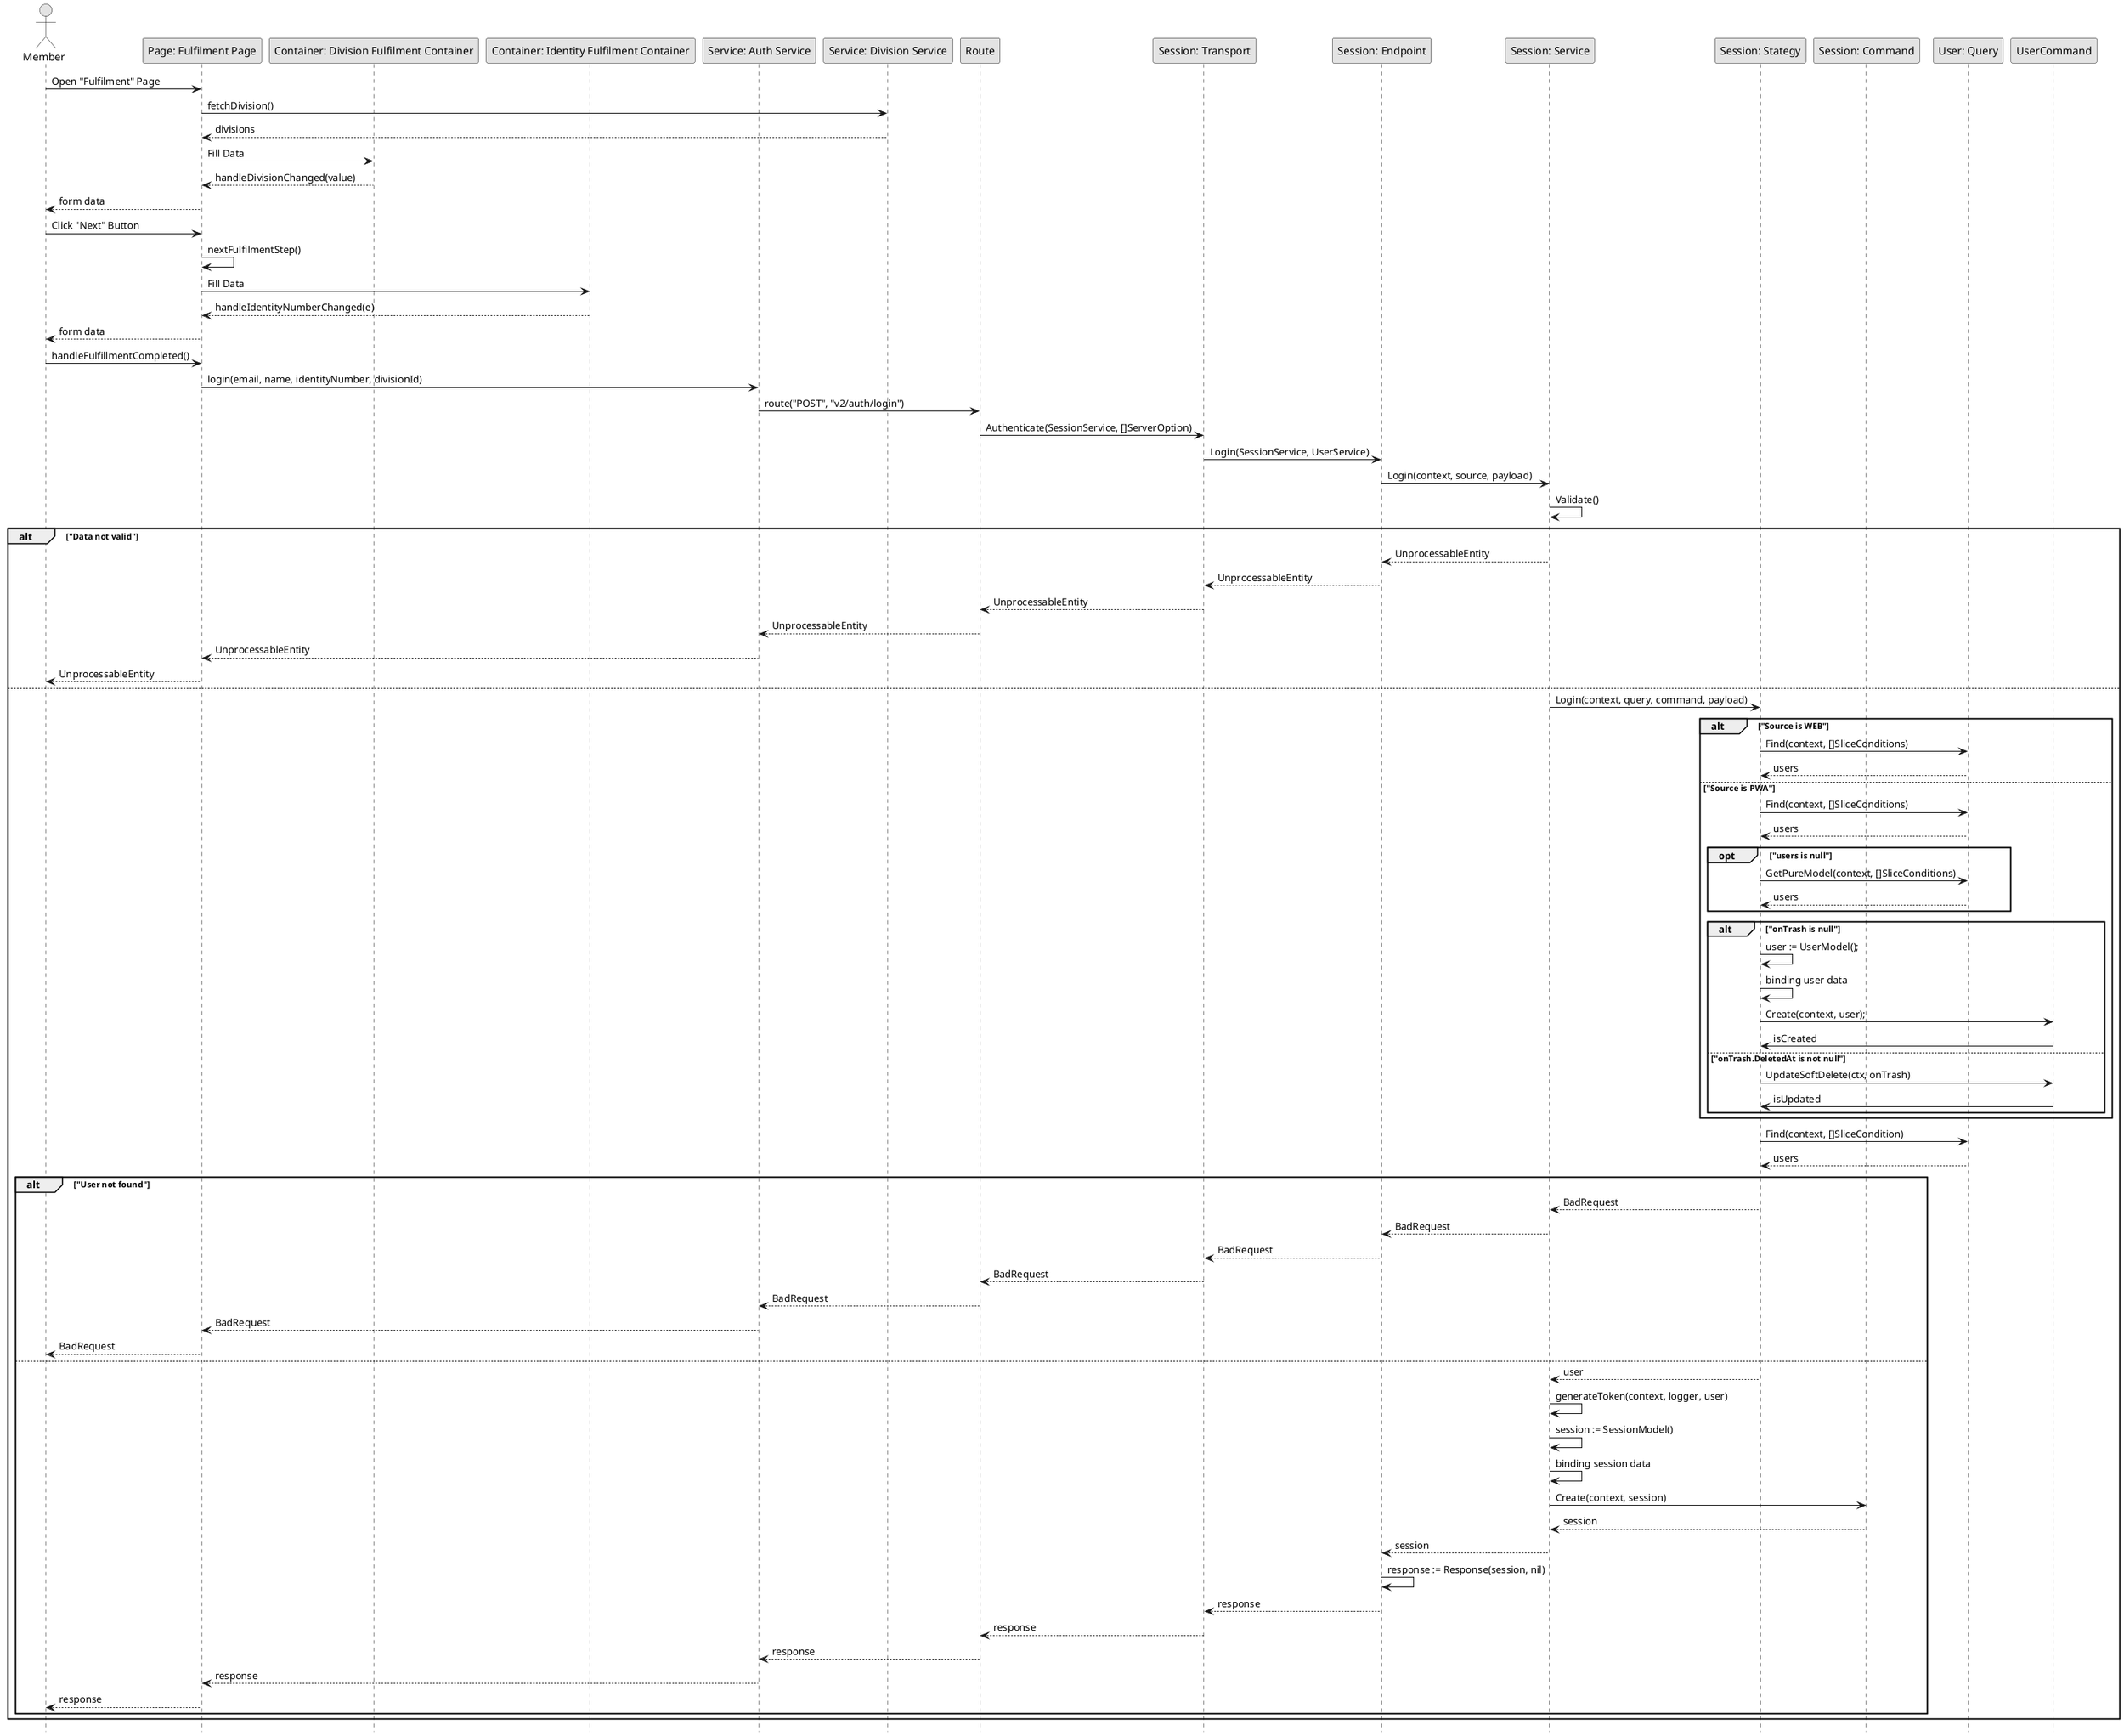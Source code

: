 @startuml Register

skinparam Monochrome true
skinparam Shadowing false
hide footbox

actor Member
participant "Page: Fulfilment Page" as FulfilmentPage
participant "Container: Division Fulfilment Container" as DivisionFulfilmentFormContainer
participant "Container: Identity Fulfilment Container" as IdentityFulfilmentFormContainer
participant "Service: Auth Service" as FEAuthService
participant "Service: Division Service" as FEDivisionService
participant "Route" as Route
participant "Session: Transport" as SessionTransport
participant "Session: Endpoint" as SessionEndpoint
participant "Session: Service" as SessionService
participant "Session: Stategy" as SessionStrategy
participant "Session: Command" as SessionCommand
participant "User: Query" as UserQuery

Member->FulfilmentPage: Open "Fulfilment" Page
FulfilmentPage->FEDivisionService: fetchDivision()
FEDivisionService-->FulfilmentPage: divisions
FulfilmentPage->DivisionFulfilmentFormContainer: Fill Data
DivisionFulfilmentFormContainer-->FulfilmentPage: handleDivisionChanged(value)
FulfilmentPage-->Member: form data
Member->FulfilmentPage: Click "Next" Button
FulfilmentPage->FulfilmentPage: nextFulfilmentStep()
FulfilmentPage->IdentityFulfilmentFormContainer: Fill Data
IdentityFulfilmentFormContainer-->FulfilmentPage: handleIdentityNumberChanged(e)
FulfilmentPage-->Member: form data
Member->FulfilmentPage: handleFulfillmentCompleted()
FulfilmentPage->FEAuthService: login(email, name, identityNumber, divisionId)
FEAuthService->Route: route("POST", "v2/auth/login")

Route->SessionTransport: Authenticate(SessionService, []ServerOption)
SessionTransport->SessionEndpoint: Login(SessionService, UserService)
SessionEndpoint->SessionService: Login(context, source, payload)
SessionService->SessionService: Validate()

alt "Data not valid"
    SessionService-->SessionEndpoint: UnprocessableEntity
    SessionEndpoint-->SessionTransport: UnprocessableEntity
    SessionTransport-->Route: UnprocessableEntity
    Route-->FEAuthService: UnprocessableEntity
    FEAuthService-->FulfilmentPage: UnprocessableEntity
    FulfilmentPage-->Member: UnprocessableEntity
else
    SessionService->SessionStrategy: Login(context, query, command, payload)

    alt "Source is WEB"
        SessionStrategy->UserQuery: Find(context, []SliceConditions)
        UserQuery-->SessionStrategy: users
    else "Source is PWA"
        SessionStrategy->UserQuery: Find(context, []SliceConditions)
        UserQuery-->SessionStrategy: users

        opt "users is null"
            SessionStrategy->UserQuery: GetPureModel(context, []SliceConditions)
            UserQuery-->SessionStrategy: users
        end

        alt "onTrash is null"
            SessionStrategy->SessionStrategy: user := UserModel();
            SessionStrategy->SessionStrategy: binding user data
            SessionStrategy->UserCommand: Create(context, user);
            UserCommand->SessionStrategy: isCreated
        else "onTrash.DeletedAt is not null"
            SessionStrategy->UserCommand: UpdateSoftDelete(ctx, onTrash)
            UserCommand->SessionStrategy: isUpdated
        end
    end

    SessionStrategy->UserQuery: Find(context, []SliceCondition)
    UserQuery-->SessionStrategy: users

    alt "User not found"
        SessionStrategy-->SessionService: BadRequest
        SessionService-->SessionEndpoint: BadRequest
        SessionEndpoint-->SessionTransport: BadRequest
        SessionTransport-->Route: BadRequest
        Route-->FEAuthService: BadRequest
        FEAuthService-->FulfilmentPage: BadRequest
        FulfilmentPage-->Member: BadRequest
    else
        SessionStrategy-->SessionService: user
        SessionService->SessionService: generateToken(context, logger, user)
        SessionService->SessionService: session := SessionModel()
        SessionService->SessionService: binding session data
        SessionService->SessionCommand: Create(context, session)
        SessionCommand-->SessionService: session
        SessionService-->SessionEndpoint: session
        SessionEndpoint->SessionEndpoint: response := Response(session, nil)
        SessionEndpoint-->SessionTransport: response
        SessionTransport-->Route: response
        Route-->FEAuthService: response
        FEAuthService-->FulfilmentPage: response
        FulfilmentPage-->Member: response
    end
end

@enduml